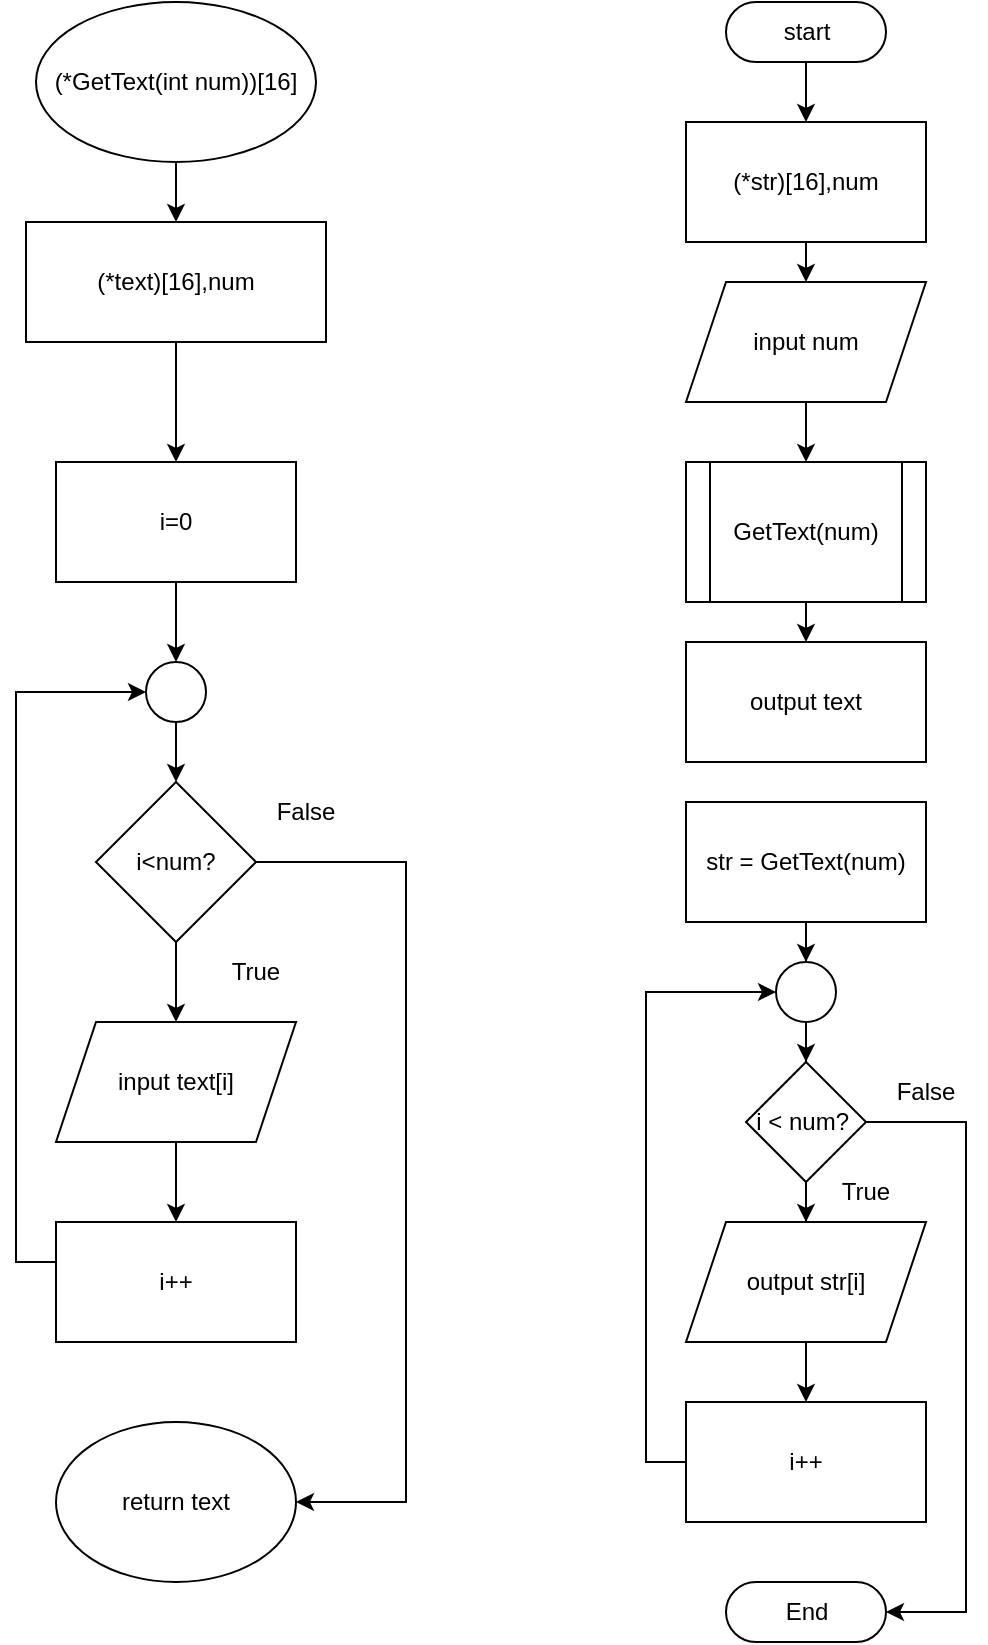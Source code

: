 <mxfile version="20.6.0" type="device"><diagram id="p1bvTBg6pWDQzFlWmLqI" name="หน้า-1"><mxGraphModel dx="510" dy="585" grid="1" gridSize="10" guides="1" tooltips="1" connect="1" arrows="1" fold="1" page="1" pageScale="1" pageWidth="827" pageHeight="1169" math="0" shadow="0"><root><mxCell id="0"/><mxCell id="1" parent="0"/><mxCell id="2xnqYTa98NPEIuNPF-hE-6" style="edgeStyle=orthogonalEdgeStyle;rounded=0;orthogonalLoop=1;jettySize=auto;html=1;entryX=0.5;entryY=0;entryDx=0;entryDy=0;" edge="1" parent="1" source="2xnqYTa98NPEIuNPF-hE-1" target="2xnqYTa98NPEIuNPF-hE-2"><mxGeometry relative="1" as="geometry"/></mxCell><mxCell id="2xnqYTa98NPEIuNPF-hE-1" value="start" style="html=1;dashed=0;whitespace=wrap;shape=mxgraph.dfd.start" vertex="1" parent="1"><mxGeometry x="480" y="10" width="80" height="30" as="geometry"/></mxCell><mxCell id="2xnqYTa98NPEIuNPF-hE-22" style="edgeStyle=orthogonalEdgeStyle;rounded=0;orthogonalLoop=1;jettySize=auto;html=1;entryX=0.5;entryY=0;entryDx=0;entryDy=0;" edge="1" parent="1" source="2xnqYTa98NPEIuNPF-hE-2"><mxGeometry relative="1" as="geometry"><mxPoint x="520" y="150" as="targetPoint"/></mxGeometry></mxCell><mxCell id="2xnqYTa98NPEIuNPF-hE-2" value="(*str)[16],num" style="rounded=0;whiteSpace=wrap;html=1;" vertex="1" parent="1"><mxGeometry x="460" y="70" width="120" height="60" as="geometry"/></mxCell><mxCell id="2xnqYTa98NPEIuNPF-hE-8" style="edgeStyle=orthogonalEdgeStyle;rounded=0;orthogonalLoop=1;jettySize=auto;html=1;entryX=0.5;entryY=0;entryDx=0;entryDy=0;" edge="1" parent="1"><mxGeometry relative="1" as="geometry"><mxPoint x="520" y="300" as="sourcePoint"/><mxPoint x="520" y="330" as="targetPoint"/></mxGeometry></mxCell><mxCell id="2xnqYTa98NPEIuNPF-hE-4" value="output text" style="rounded=0;whiteSpace=wrap;html=1;" vertex="1" parent="1"><mxGeometry x="460" y="330" width="120" height="60" as="geometry"/></mxCell><mxCell id="2xnqYTa98NPEIuNPF-hE-5" value="End" style="html=1;dashed=0;whitespace=wrap;shape=mxgraph.dfd.start" vertex="1" parent="1"><mxGeometry x="480" y="800" width="80" height="30" as="geometry"/></mxCell><mxCell id="2xnqYTa98NPEIuNPF-hE-10" value="GetText(num)" style="shape=process;whiteSpace=wrap;html=1;backgroundOutline=1;" vertex="1" parent="1"><mxGeometry x="460" y="240" width="120" height="70" as="geometry"/></mxCell><mxCell id="2xnqYTa98NPEIuNPF-hE-18" style="edgeStyle=orthogonalEdgeStyle;rounded=0;orthogonalLoop=1;jettySize=auto;html=1;entryX=0.5;entryY=0;entryDx=0;entryDy=0;" edge="1" parent="1" source="2xnqYTa98NPEIuNPF-hE-11" target="2xnqYTa98NPEIuNPF-hE-17"><mxGeometry relative="1" as="geometry"/></mxCell><mxCell id="2xnqYTa98NPEIuNPF-hE-11" value="(*GetText(int num))[16]" style="ellipse;whiteSpace=wrap;html=1;" vertex="1" parent="1"><mxGeometry x="135" y="10" width="140" height="80" as="geometry"/></mxCell><mxCell id="2xnqYTa98NPEIuNPF-hE-19" style="edgeStyle=orthogonalEdgeStyle;rounded=0;orthogonalLoop=1;jettySize=auto;html=1;entryX=0.5;entryY=0;entryDx=0;entryDy=0;" edge="1" parent="1" source="2xnqYTa98NPEIuNPF-hE-17"><mxGeometry relative="1" as="geometry"><mxPoint x="205" y="240" as="targetPoint"/></mxGeometry></mxCell><mxCell id="2xnqYTa98NPEIuNPF-hE-17" value="(*text)[16],num" style="rounded=0;whiteSpace=wrap;html=1;" vertex="1" parent="1"><mxGeometry x="130" y="120" width="150" height="60" as="geometry"/></mxCell><mxCell id="2xnqYTa98NPEIuNPF-hE-25" style="edgeStyle=orthogonalEdgeStyle;rounded=0;orthogonalLoop=1;jettySize=auto;html=1;entryX=0.5;entryY=0;entryDx=0;entryDy=0;" edge="1" parent="1" source="2xnqYTa98NPEIuNPF-hE-24" target="2xnqYTa98NPEIuNPF-hE-10"><mxGeometry relative="1" as="geometry"/></mxCell><mxCell id="2xnqYTa98NPEIuNPF-hE-24" value="input num" style="shape=parallelogram;perimeter=parallelogramPerimeter;whiteSpace=wrap;html=1;fixedSize=1;" vertex="1" parent="1"><mxGeometry x="460" y="150" width="120" height="60" as="geometry"/></mxCell><mxCell id="2xnqYTa98NPEIuNPF-hE-28" style="edgeStyle=orthogonalEdgeStyle;rounded=0;orthogonalLoop=1;jettySize=auto;html=1;entryX=0.5;entryY=0;entryDx=0;entryDy=0;" edge="1" parent="1" source="2xnqYTa98NPEIuNPF-hE-26" target="2xnqYTa98NPEIuNPF-hE-27"><mxGeometry relative="1" as="geometry"/></mxCell><mxCell id="2xnqYTa98NPEIuNPF-hE-26" value="str = GetText(num)" style="rounded=0;whiteSpace=wrap;html=1;" vertex="1" parent="1"><mxGeometry x="460" y="410" width="120" height="60" as="geometry"/></mxCell><mxCell id="2xnqYTa98NPEIuNPF-hE-34" style="edgeStyle=orthogonalEdgeStyle;rounded=0;orthogonalLoop=1;jettySize=auto;html=1;entryX=0.5;entryY=0;entryDx=0;entryDy=0;" edge="1" parent="1" source="2xnqYTa98NPEIuNPF-hE-27" target="2xnqYTa98NPEIuNPF-hE-29"><mxGeometry relative="1" as="geometry"/></mxCell><mxCell id="2xnqYTa98NPEIuNPF-hE-27" value="" style="ellipse;whiteSpace=wrap;html=1;aspect=fixed;" vertex="1" parent="1"><mxGeometry x="505" y="490" width="30" height="30" as="geometry"/></mxCell><mxCell id="2xnqYTa98NPEIuNPF-hE-33" style="edgeStyle=orthogonalEdgeStyle;rounded=0;orthogonalLoop=1;jettySize=auto;html=1;entryX=0.5;entryY=0;entryDx=0;entryDy=0;" edge="1" parent="1" source="2xnqYTa98NPEIuNPF-hE-29" target="2xnqYTa98NPEIuNPF-hE-30"><mxGeometry relative="1" as="geometry"/></mxCell><mxCell id="2xnqYTa98NPEIuNPF-hE-36" style="edgeStyle=orthogonalEdgeStyle;rounded=0;orthogonalLoop=1;jettySize=auto;html=1;entryX=1;entryY=0.5;entryDx=0;entryDy=0;entryPerimeter=0;" edge="1" parent="1" source="2xnqYTa98NPEIuNPF-hE-29" target="2xnqYTa98NPEIuNPF-hE-5"><mxGeometry relative="1" as="geometry"><Array as="points"><mxPoint x="600" y="570"/><mxPoint x="600" y="815"/></Array></mxGeometry></mxCell><mxCell id="2xnqYTa98NPEIuNPF-hE-29" value="i &amp;lt; num?&amp;nbsp;" style="rhombus;whiteSpace=wrap;html=1;" vertex="1" parent="1"><mxGeometry x="490" y="540" width="60" height="60" as="geometry"/></mxCell><mxCell id="2xnqYTa98NPEIuNPF-hE-32" style="edgeStyle=orthogonalEdgeStyle;rounded=0;orthogonalLoop=1;jettySize=auto;html=1;entryX=0.5;entryY=0;entryDx=0;entryDy=0;" edge="1" parent="1" source="2xnqYTa98NPEIuNPF-hE-30" target="2xnqYTa98NPEIuNPF-hE-31"><mxGeometry relative="1" as="geometry"/></mxCell><mxCell id="2xnqYTa98NPEIuNPF-hE-30" value="output str[i]" style="shape=parallelogram;perimeter=parallelogramPerimeter;whiteSpace=wrap;html=1;fixedSize=1;" vertex="1" parent="1"><mxGeometry x="460" y="620" width="120" height="60" as="geometry"/></mxCell><mxCell id="2xnqYTa98NPEIuNPF-hE-35" style="edgeStyle=orthogonalEdgeStyle;rounded=0;orthogonalLoop=1;jettySize=auto;html=1;entryX=0;entryY=0.5;entryDx=0;entryDy=0;" edge="1" parent="1" source="2xnqYTa98NPEIuNPF-hE-31" target="2xnqYTa98NPEIuNPF-hE-27"><mxGeometry relative="1" as="geometry"><Array as="points"><mxPoint x="440" y="740"/><mxPoint x="440" y="505"/></Array></mxGeometry></mxCell><mxCell id="2xnqYTa98NPEIuNPF-hE-31" value="i++" style="rounded=0;whiteSpace=wrap;html=1;" vertex="1" parent="1"><mxGeometry x="460" y="710" width="120" height="60" as="geometry"/></mxCell><mxCell id="2xnqYTa98NPEIuNPF-hE-37" value="True" style="text;html=1;strokeColor=none;fillColor=none;align=center;verticalAlign=middle;whiteSpace=wrap;rounded=0;" vertex="1" parent="1"><mxGeometry x="520" y="590" width="60" height="30" as="geometry"/></mxCell><mxCell id="2xnqYTa98NPEIuNPF-hE-38" value="False" style="text;html=1;strokeColor=none;fillColor=none;align=center;verticalAlign=middle;whiteSpace=wrap;rounded=0;" vertex="1" parent="1"><mxGeometry x="550" y="540" width="60" height="30" as="geometry"/></mxCell><mxCell id="2xnqYTa98NPEIuNPF-hE-41" style="edgeStyle=orthogonalEdgeStyle;rounded=0;orthogonalLoop=1;jettySize=auto;html=1;entryX=0.5;entryY=0;entryDx=0;entryDy=0;" edge="1" parent="1" source="2xnqYTa98NPEIuNPF-hE-39" target="2xnqYTa98NPEIuNPF-hE-40"><mxGeometry relative="1" as="geometry"/></mxCell><mxCell id="2xnqYTa98NPEIuNPF-hE-39" value="i=0" style="rounded=0;whiteSpace=wrap;html=1;" vertex="1" parent="1"><mxGeometry x="145" y="240" width="120" height="60" as="geometry"/></mxCell><mxCell id="2xnqYTa98NPEIuNPF-hE-43" style="edgeStyle=orthogonalEdgeStyle;rounded=0;orthogonalLoop=1;jettySize=auto;html=1;entryX=0.5;entryY=0;entryDx=0;entryDy=0;" edge="1" parent="1" source="2xnqYTa98NPEIuNPF-hE-40" target="2xnqYTa98NPEIuNPF-hE-42"><mxGeometry relative="1" as="geometry"/></mxCell><mxCell id="2xnqYTa98NPEIuNPF-hE-40" value="" style="ellipse;whiteSpace=wrap;html=1;aspect=fixed;" vertex="1" parent="1"><mxGeometry x="190" y="340" width="30" height="30" as="geometry"/></mxCell><mxCell id="2xnqYTa98NPEIuNPF-hE-46" style="edgeStyle=orthogonalEdgeStyle;rounded=0;orthogonalLoop=1;jettySize=auto;html=1;entryX=0.5;entryY=0;entryDx=0;entryDy=0;" edge="1" parent="1" source="2xnqYTa98NPEIuNPF-hE-42" target="2xnqYTa98NPEIuNPF-hE-44"><mxGeometry relative="1" as="geometry"/></mxCell><mxCell id="2xnqYTa98NPEIuNPF-hE-49" style="edgeStyle=orthogonalEdgeStyle;rounded=0;orthogonalLoop=1;jettySize=auto;html=1;entryX=1;entryY=0.5;entryDx=0;entryDy=0;" edge="1" parent="1" source="2xnqYTa98NPEIuNPF-hE-42" target="2xnqYTa98NPEIuNPF-hE-48"><mxGeometry relative="1" as="geometry"><Array as="points"><mxPoint x="320" y="440"/><mxPoint x="320" y="760"/></Array></mxGeometry></mxCell><mxCell id="2xnqYTa98NPEIuNPF-hE-42" value="i&amp;lt;num?" style="rhombus;whiteSpace=wrap;html=1;" vertex="1" parent="1"><mxGeometry x="165" y="400" width="80" height="80" as="geometry"/></mxCell><mxCell id="2xnqYTa98NPEIuNPF-hE-47" style="edgeStyle=orthogonalEdgeStyle;rounded=0;orthogonalLoop=1;jettySize=auto;html=1;entryX=0.5;entryY=0;entryDx=0;entryDy=0;" edge="1" parent="1" source="2xnqYTa98NPEIuNPF-hE-44" target="2xnqYTa98NPEIuNPF-hE-45"><mxGeometry relative="1" as="geometry"/></mxCell><mxCell id="2xnqYTa98NPEIuNPF-hE-44" value="input text[i]" style="shape=parallelogram;perimeter=parallelogramPerimeter;whiteSpace=wrap;html=1;fixedSize=1;" vertex="1" parent="1"><mxGeometry x="145" y="520" width="120" height="60" as="geometry"/></mxCell><mxCell id="2xnqYTa98NPEIuNPF-hE-50" style="edgeStyle=orthogonalEdgeStyle;rounded=0;orthogonalLoop=1;jettySize=auto;html=1;entryX=0;entryY=0.5;entryDx=0;entryDy=0;" edge="1" parent="1" source="2xnqYTa98NPEIuNPF-hE-45" target="2xnqYTa98NPEIuNPF-hE-40"><mxGeometry relative="1" as="geometry"><Array as="points"><mxPoint x="125" y="640"/><mxPoint x="125" y="355"/></Array></mxGeometry></mxCell><mxCell id="2xnqYTa98NPEIuNPF-hE-45" value="i++" style="rounded=0;whiteSpace=wrap;html=1;" vertex="1" parent="1"><mxGeometry x="145" y="620" width="120" height="60" as="geometry"/></mxCell><mxCell id="2xnqYTa98NPEIuNPF-hE-48" value="return text" style="ellipse;whiteSpace=wrap;html=1;" vertex="1" parent="1"><mxGeometry x="145" y="720" width="120" height="80" as="geometry"/></mxCell><mxCell id="2xnqYTa98NPEIuNPF-hE-51" value="False" style="text;html=1;strokeColor=none;fillColor=none;align=center;verticalAlign=middle;whiteSpace=wrap;rounded=0;" vertex="1" parent="1"><mxGeometry x="240" y="400" width="60" height="30" as="geometry"/></mxCell><mxCell id="2xnqYTa98NPEIuNPF-hE-52" value="True" style="text;html=1;strokeColor=none;fillColor=none;align=center;verticalAlign=middle;whiteSpace=wrap;rounded=0;" vertex="1" parent="1"><mxGeometry x="215" y="480" width="60" height="30" as="geometry"/></mxCell></root></mxGraphModel></diagram></mxfile>